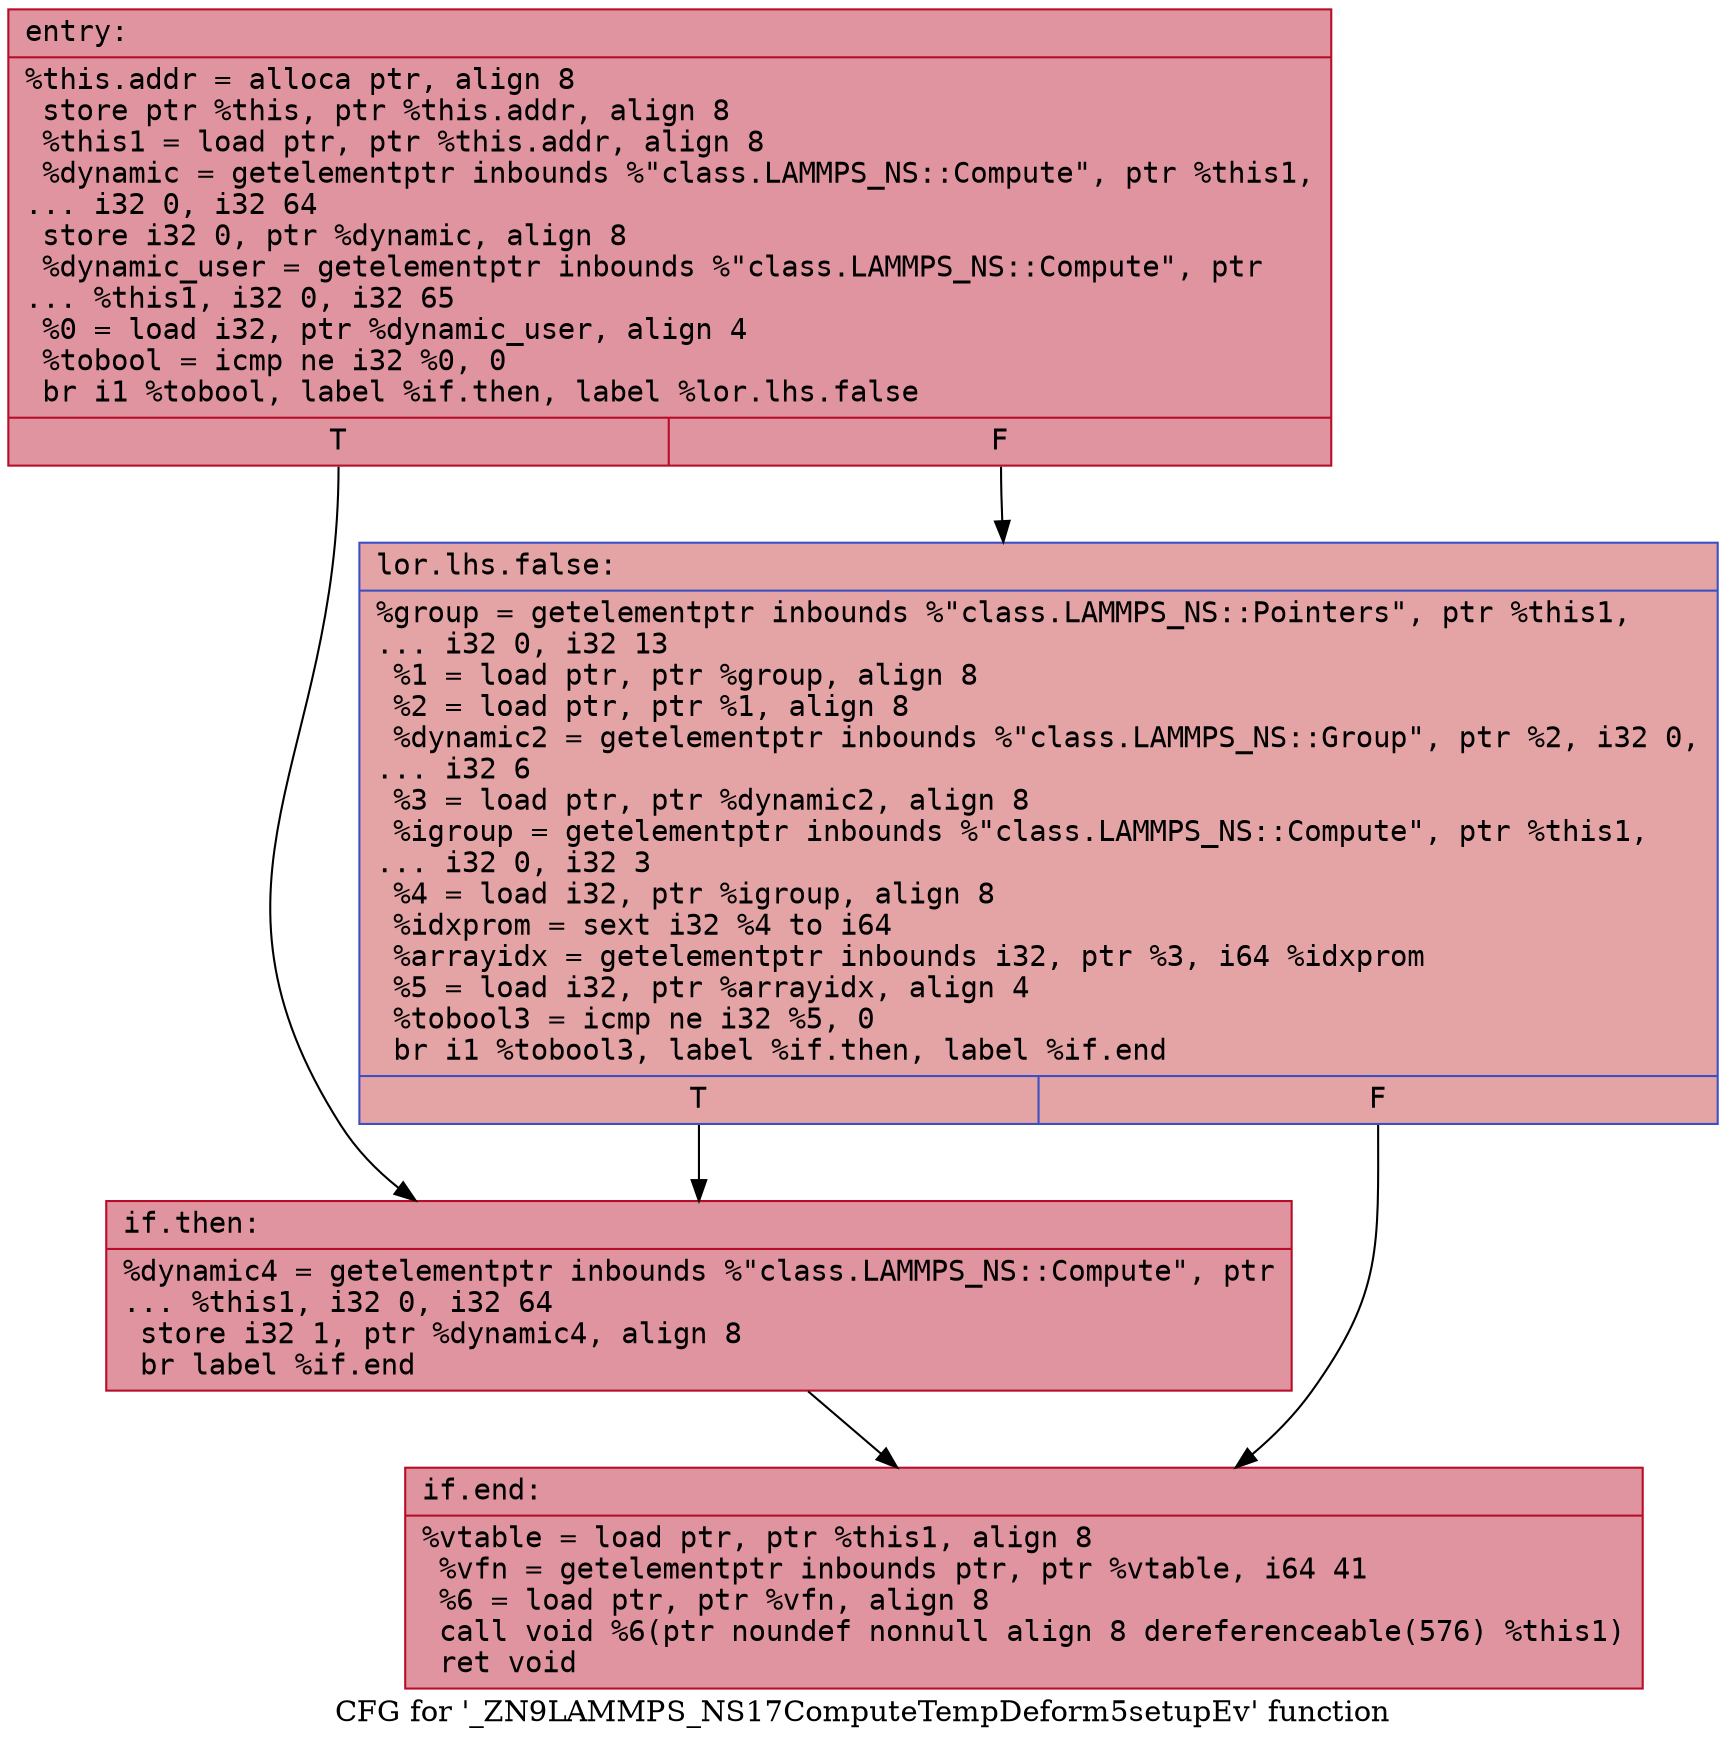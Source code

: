 digraph "CFG for '_ZN9LAMMPS_NS17ComputeTempDeform5setupEv' function" {
	label="CFG for '_ZN9LAMMPS_NS17ComputeTempDeform5setupEv' function";

	Node0x55f08dbbf480 [shape=record,color="#b70d28ff", style=filled, fillcolor="#b70d2870" fontname="Courier",label="{entry:\l|  %this.addr = alloca ptr, align 8\l  store ptr %this, ptr %this.addr, align 8\l  %this1 = load ptr, ptr %this.addr, align 8\l  %dynamic = getelementptr inbounds %\"class.LAMMPS_NS::Compute\", ptr %this1,\l... i32 0, i32 64\l  store i32 0, ptr %dynamic, align 8\l  %dynamic_user = getelementptr inbounds %\"class.LAMMPS_NS::Compute\", ptr\l... %this1, i32 0, i32 65\l  %0 = load i32, ptr %dynamic_user, align 4\l  %tobool = icmp ne i32 %0, 0\l  br i1 %tobool, label %if.then, label %lor.lhs.false\l|{<s0>T|<s1>F}}"];
	Node0x55f08dbbf480:s0 -> Node0x55f08dbbfa20[tooltip="entry -> if.then\nProbability 62.50%" ];
	Node0x55f08dbbf480:s1 -> Node0x55f08dbbfa90[tooltip="entry -> lor.lhs.false\nProbability 37.50%" ];
	Node0x55f08dbbfa90 [shape=record,color="#3d50c3ff", style=filled, fillcolor="#c32e3170" fontname="Courier",label="{lor.lhs.false:\l|  %group = getelementptr inbounds %\"class.LAMMPS_NS::Pointers\", ptr %this1,\l... i32 0, i32 13\l  %1 = load ptr, ptr %group, align 8\l  %2 = load ptr, ptr %1, align 8\l  %dynamic2 = getelementptr inbounds %\"class.LAMMPS_NS::Group\", ptr %2, i32 0,\l... i32 6\l  %3 = load ptr, ptr %dynamic2, align 8\l  %igroup = getelementptr inbounds %\"class.LAMMPS_NS::Compute\", ptr %this1,\l... i32 0, i32 3\l  %4 = load i32, ptr %igroup, align 8\l  %idxprom = sext i32 %4 to i64\l  %arrayidx = getelementptr inbounds i32, ptr %3, i64 %idxprom\l  %5 = load i32, ptr %arrayidx, align 4\l  %tobool3 = icmp ne i32 %5, 0\l  br i1 %tobool3, label %if.then, label %if.end\l|{<s0>T|<s1>F}}"];
	Node0x55f08dbbfa90:s0 -> Node0x55f08dbbfa20[tooltip="lor.lhs.false -> if.then\nProbability 62.50%" ];
	Node0x55f08dbbfa90:s1 -> Node0x55f08dbc03d0[tooltip="lor.lhs.false -> if.end\nProbability 37.50%" ];
	Node0x55f08dbbfa20 [shape=record,color="#b70d28ff", style=filled, fillcolor="#b70d2870" fontname="Courier",label="{if.then:\l|  %dynamic4 = getelementptr inbounds %\"class.LAMMPS_NS::Compute\", ptr\l... %this1, i32 0, i32 64\l  store i32 1, ptr %dynamic4, align 8\l  br label %if.end\l}"];
	Node0x55f08dbbfa20 -> Node0x55f08dbc03d0[tooltip="if.then -> if.end\nProbability 100.00%" ];
	Node0x55f08dbc03d0 [shape=record,color="#b70d28ff", style=filled, fillcolor="#b70d2870" fontname="Courier",label="{if.end:\l|  %vtable = load ptr, ptr %this1, align 8\l  %vfn = getelementptr inbounds ptr, ptr %vtable, i64 41\l  %6 = load ptr, ptr %vfn, align 8\l  call void %6(ptr noundef nonnull align 8 dereferenceable(576) %this1)\l  ret void\l}"];
}

